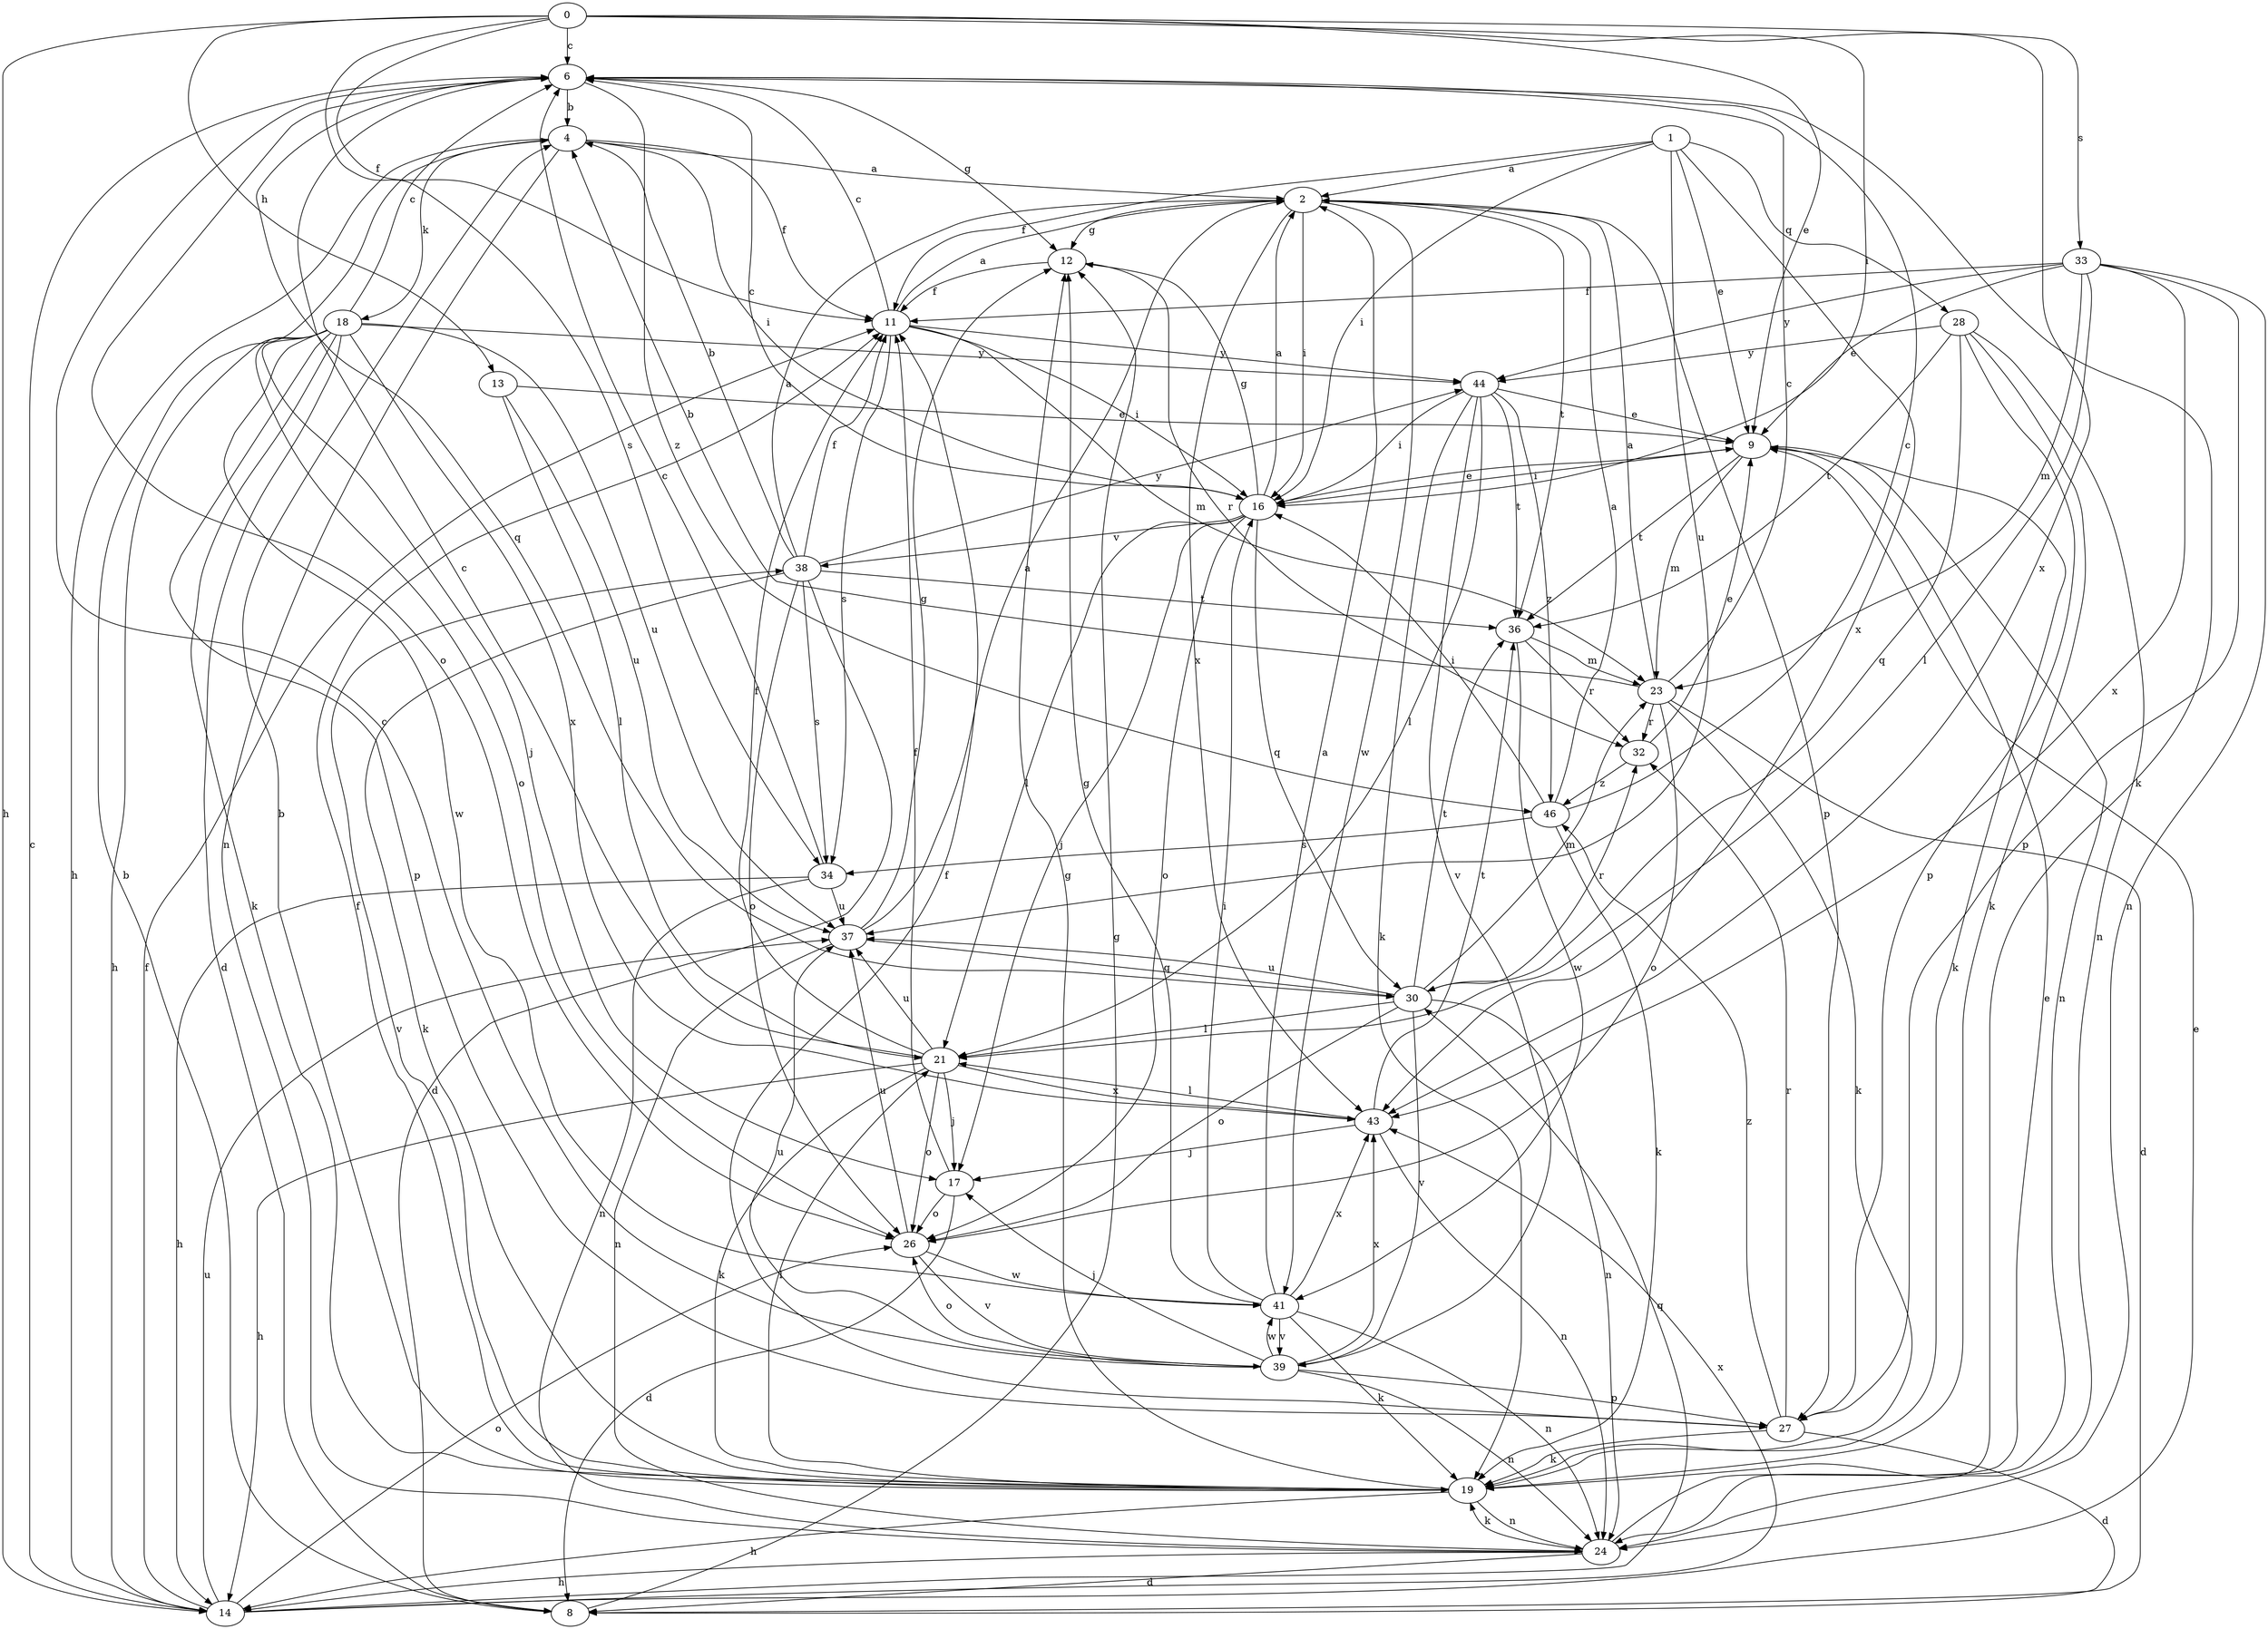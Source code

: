 strict digraph  {
0;
1;
2;
4;
6;
8;
9;
11;
12;
13;
14;
16;
17;
18;
19;
21;
23;
24;
26;
27;
28;
30;
32;
33;
34;
36;
37;
38;
39;
41;
43;
44;
46;
0 -> 6  [label=c];
0 -> 9  [label=e];
0 -> 11  [label=f];
0 -> 13  [label=h];
0 -> 14  [label=h];
0 -> 16  [label=i];
0 -> 33  [label=s];
0 -> 34  [label=s];
0 -> 43  [label=x];
1 -> 2  [label=a];
1 -> 9  [label=e];
1 -> 11  [label=f];
1 -> 16  [label=i];
1 -> 28  [label=q];
1 -> 37  [label=u];
1 -> 43  [label=x];
2 -> 12  [label=g];
2 -> 16  [label=i];
2 -> 27  [label=p];
2 -> 36  [label=t];
2 -> 41  [label=w];
2 -> 43  [label=x];
4 -> 2  [label=a];
4 -> 11  [label=f];
4 -> 14  [label=h];
4 -> 16  [label=i];
4 -> 18  [label=k];
4 -> 24  [label=n];
6 -> 4  [label=b];
6 -> 12  [label=g];
6 -> 19  [label=k];
6 -> 26  [label=o];
6 -> 30  [label=q];
6 -> 46  [label=z];
8 -> 4  [label=b];
8 -> 12  [label=g];
9 -> 16  [label=i];
9 -> 19  [label=k];
9 -> 23  [label=m];
9 -> 24  [label=n];
9 -> 36  [label=t];
11 -> 2  [label=a];
11 -> 6  [label=c];
11 -> 16  [label=i];
11 -> 23  [label=m];
11 -> 34  [label=s];
11 -> 44  [label=y];
12 -> 11  [label=f];
12 -> 32  [label=r];
13 -> 9  [label=e];
13 -> 21  [label=l];
13 -> 37  [label=u];
14 -> 6  [label=c];
14 -> 9  [label=e];
14 -> 11  [label=f];
14 -> 26  [label=o];
14 -> 30  [label=q];
14 -> 37  [label=u];
14 -> 43  [label=x];
16 -> 2  [label=a];
16 -> 6  [label=c];
16 -> 9  [label=e];
16 -> 12  [label=g];
16 -> 17  [label=j];
16 -> 21  [label=l];
16 -> 26  [label=o];
16 -> 30  [label=q];
16 -> 38  [label=v];
17 -> 8  [label=d];
17 -> 11  [label=f];
17 -> 26  [label=o];
18 -> 6  [label=c];
18 -> 8  [label=d];
18 -> 14  [label=h];
18 -> 17  [label=j];
18 -> 19  [label=k];
18 -> 26  [label=o];
18 -> 27  [label=p];
18 -> 37  [label=u];
18 -> 41  [label=w];
18 -> 43  [label=x];
18 -> 44  [label=y];
19 -> 4  [label=b];
19 -> 11  [label=f];
19 -> 12  [label=g];
19 -> 14  [label=h];
19 -> 21  [label=l];
19 -> 24  [label=n];
19 -> 38  [label=v];
21 -> 6  [label=c];
21 -> 11  [label=f];
21 -> 14  [label=h];
21 -> 17  [label=j];
21 -> 19  [label=k];
21 -> 26  [label=o];
21 -> 37  [label=u];
21 -> 43  [label=x];
23 -> 2  [label=a];
23 -> 4  [label=b];
23 -> 6  [label=c];
23 -> 8  [label=d];
23 -> 19  [label=k];
23 -> 26  [label=o];
23 -> 32  [label=r];
24 -> 8  [label=d];
24 -> 9  [label=e];
24 -> 14  [label=h];
24 -> 19  [label=k];
26 -> 37  [label=u];
26 -> 39  [label=v];
26 -> 41  [label=w];
27 -> 8  [label=d];
27 -> 11  [label=f];
27 -> 19  [label=k];
27 -> 32  [label=r];
27 -> 46  [label=z];
28 -> 19  [label=k];
28 -> 24  [label=n];
28 -> 27  [label=p];
28 -> 30  [label=q];
28 -> 36  [label=t];
28 -> 44  [label=y];
30 -> 21  [label=l];
30 -> 23  [label=m];
30 -> 24  [label=n];
30 -> 26  [label=o];
30 -> 32  [label=r];
30 -> 36  [label=t];
30 -> 37  [label=u];
30 -> 39  [label=v];
32 -> 9  [label=e];
32 -> 46  [label=z];
33 -> 9  [label=e];
33 -> 11  [label=f];
33 -> 21  [label=l];
33 -> 23  [label=m];
33 -> 24  [label=n];
33 -> 27  [label=p];
33 -> 43  [label=x];
33 -> 44  [label=y];
34 -> 6  [label=c];
34 -> 14  [label=h];
34 -> 24  [label=n];
34 -> 37  [label=u];
36 -> 23  [label=m];
36 -> 32  [label=r];
36 -> 41  [label=w];
37 -> 2  [label=a];
37 -> 12  [label=g];
37 -> 24  [label=n];
37 -> 30  [label=q];
38 -> 2  [label=a];
38 -> 4  [label=b];
38 -> 8  [label=d];
38 -> 11  [label=f];
38 -> 19  [label=k];
38 -> 26  [label=o];
38 -> 34  [label=s];
38 -> 36  [label=t];
38 -> 44  [label=y];
39 -> 6  [label=c];
39 -> 17  [label=j];
39 -> 24  [label=n];
39 -> 26  [label=o];
39 -> 27  [label=p];
39 -> 37  [label=u];
39 -> 41  [label=w];
39 -> 43  [label=x];
41 -> 2  [label=a];
41 -> 12  [label=g];
41 -> 16  [label=i];
41 -> 19  [label=k];
41 -> 24  [label=n];
41 -> 39  [label=v];
41 -> 43  [label=x];
43 -> 17  [label=j];
43 -> 21  [label=l];
43 -> 24  [label=n];
43 -> 36  [label=t];
44 -> 9  [label=e];
44 -> 16  [label=i];
44 -> 19  [label=k];
44 -> 21  [label=l];
44 -> 36  [label=t];
44 -> 39  [label=v];
44 -> 46  [label=z];
46 -> 2  [label=a];
46 -> 6  [label=c];
46 -> 16  [label=i];
46 -> 19  [label=k];
46 -> 34  [label=s];
}

